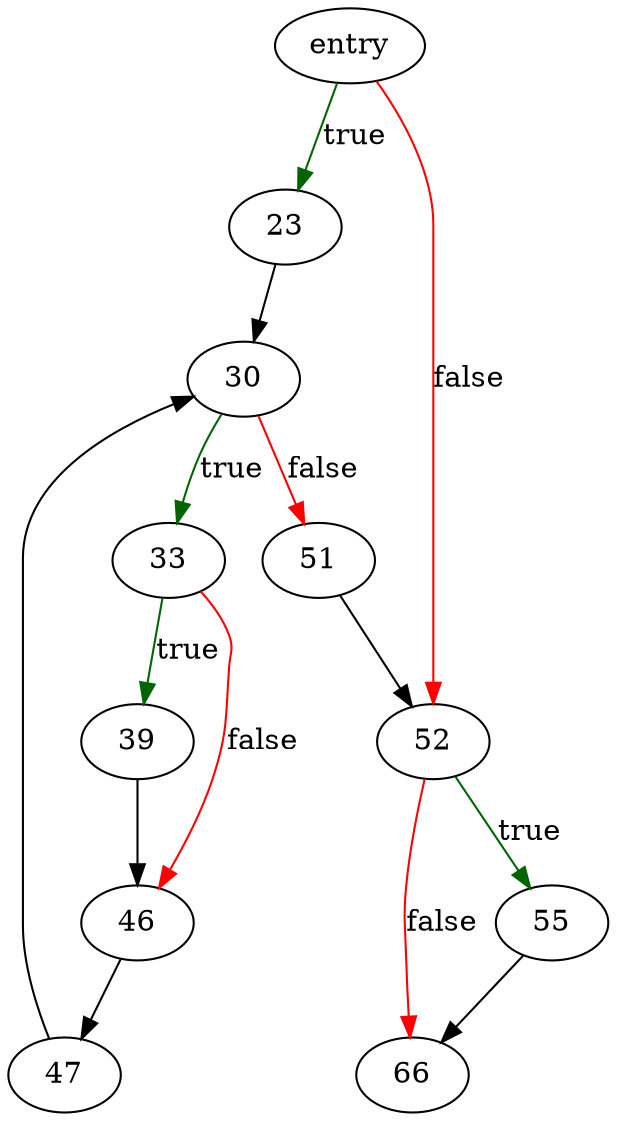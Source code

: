 digraph "whereTempTriggers" {
	// Node definitions.
	2 [label=entry];
	23;
	30;
	33;
	39;
	46;
	47;
	51;
	52;
	55;
	66;

	// Edge definitions.
	2 -> 23 [
		color=darkgreen
		label=true
	];
	2 -> 52 [
		color=red
		label=false
	];
	23 -> 30;
	30 -> 33 [
		color=darkgreen
		label=true
	];
	30 -> 51 [
		color=red
		label=false
	];
	33 -> 39 [
		color=darkgreen
		label=true
	];
	33 -> 46 [
		color=red
		label=false
	];
	39 -> 46;
	46 -> 47;
	47 -> 30;
	51 -> 52;
	52 -> 55 [
		color=darkgreen
		label=true
	];
	52 -> 66 [
		color=red
		label=false
	];
	55 -> 66;
}